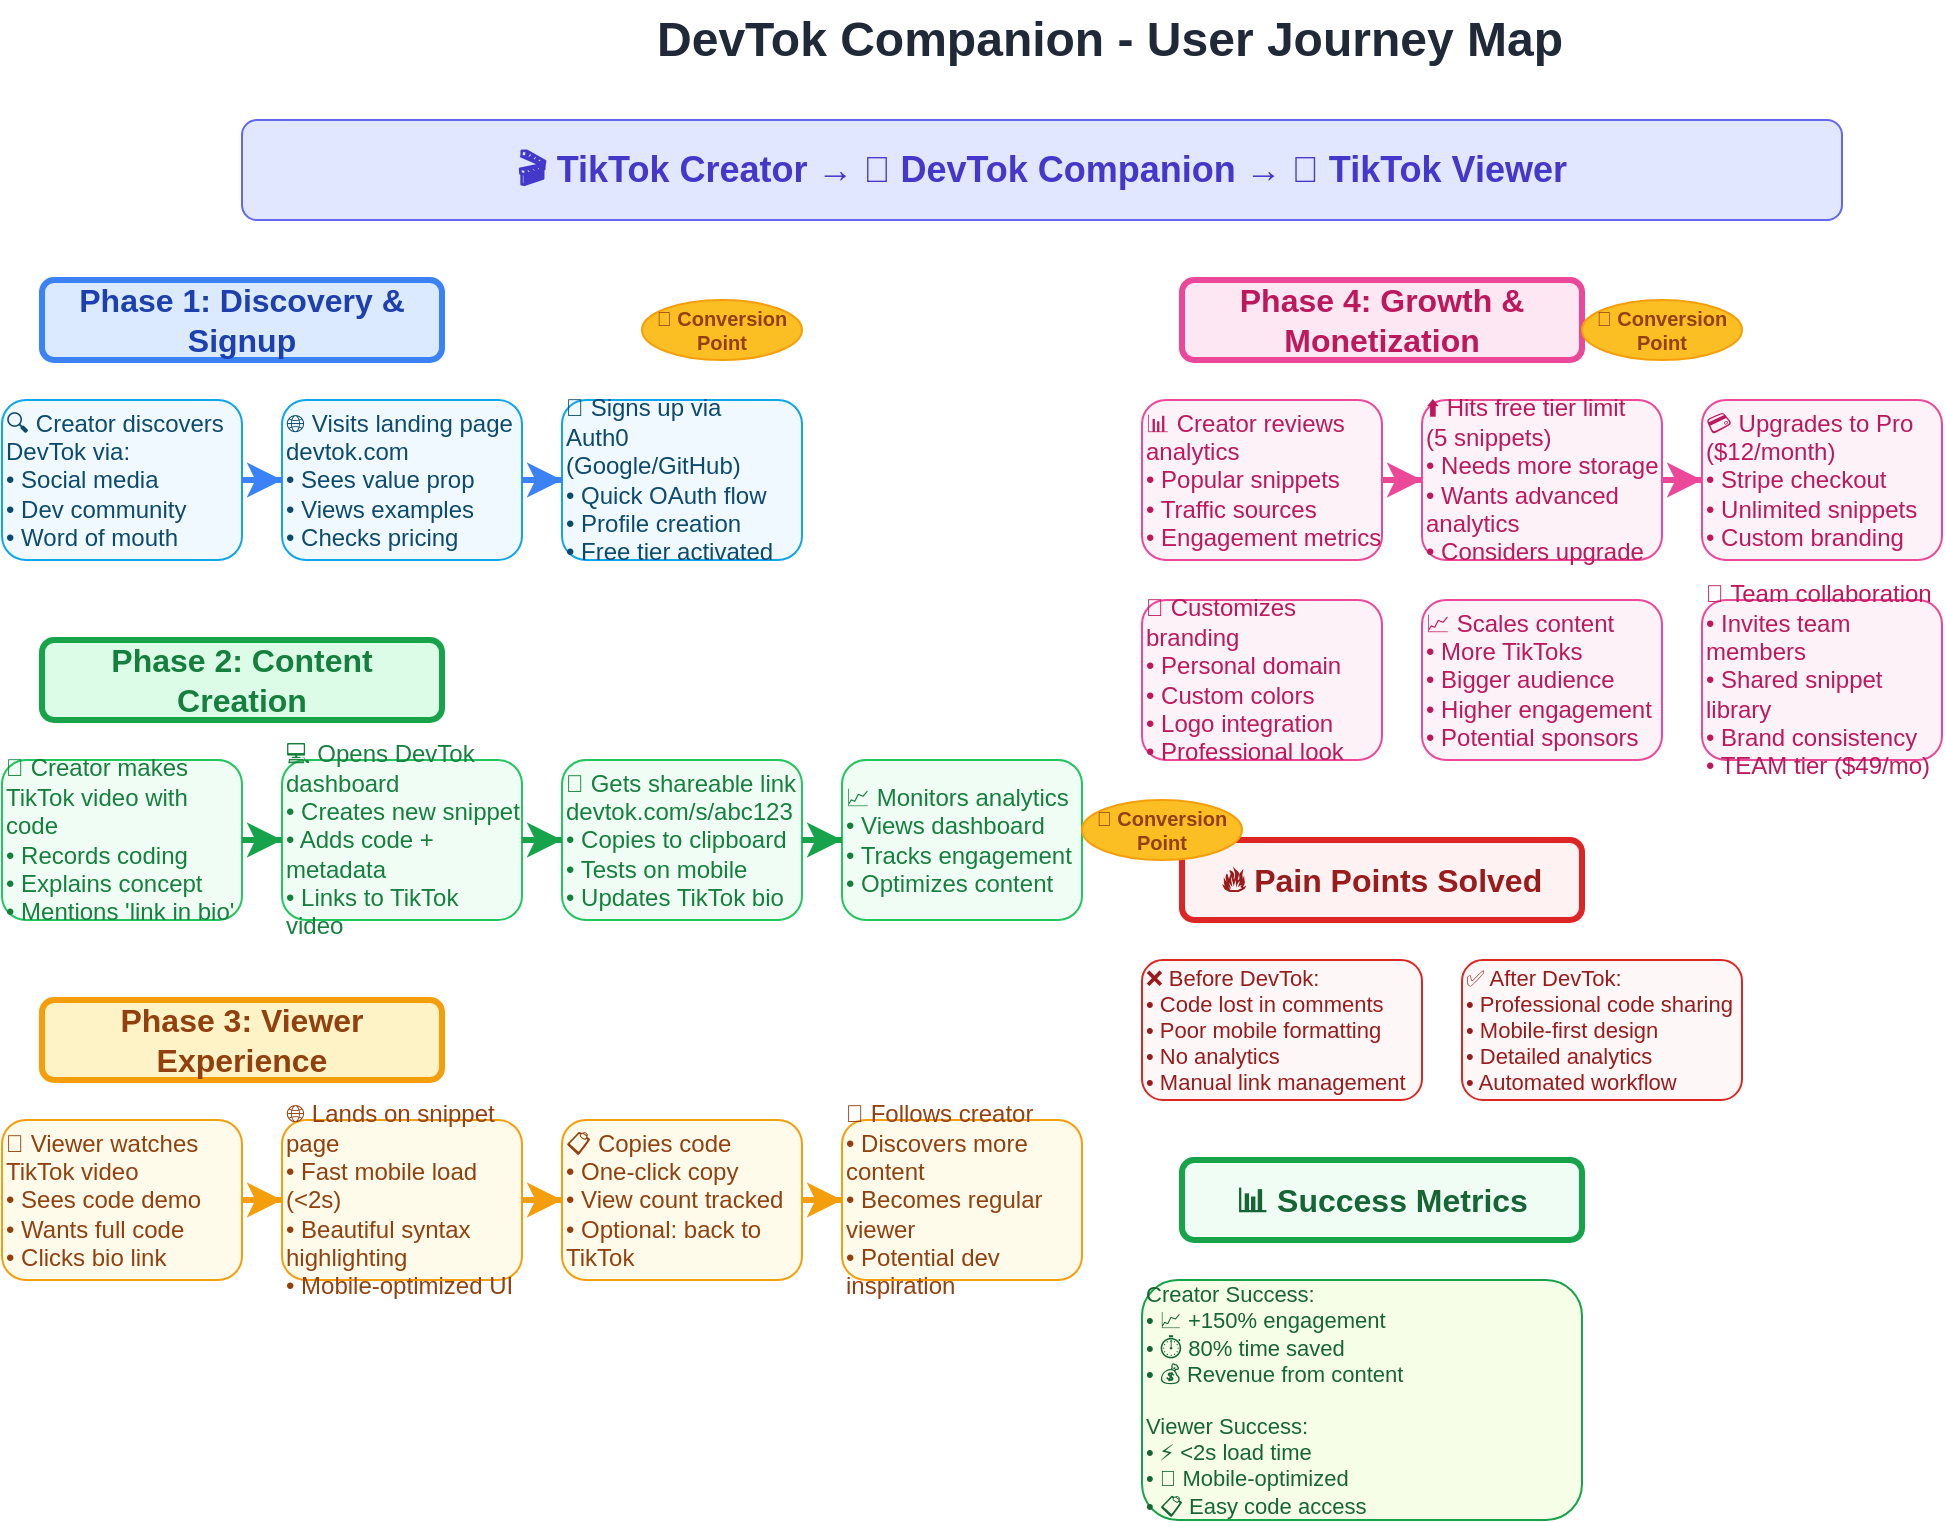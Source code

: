 <mxfile version="24.7.0" type="device">
  <diagram name="User Journey" id="0">
    <mxGraphModel dx="1422" dy="794" grid="1" gridSize="10" guides="1" tooltips="1" connect="1" arrows="1" fold="1" page="1" pageScale="1" pageWidth="1169" pageHeight="827" math="0" shadow="0">
      <root>
        <mxCell id="0" />
        <mxCell id="1" parent="0" />
        
        <mxCell id="2" value="DevTok Companion - User Journey Map" style="text;html=1;strokeColor=none;fillColor=none;align=center;verticalAlign=middle;whiteSpace=wrap;rounded=0;fontSize=24;fontStyle=1;fontColor=#1f2937;" vertex="1" parent="1">
          <mxGeometry x="284" y="20" width="600" height="40" as="geometry" />
        </mxCell>

        <mxCell id="3" value="🎬 TikTok Creator → 📱 DevTok Companion → 👀 TikTok Viewer" style="text;html=1;strokeColor=#6366f1;fillColor=#e0e7ff;align=center;verticalAlign=middle;whiteSpace=wrap;rounded=1;fontSize=18;fontStyle=1;fontColor=#4338ca;" vertex="1" parent="1">
          <mxGeometry x="150" y="80" width="800" height="50" as="geometry" />
        </mxCell>

        <mxCell id="4" value="Phase 1: Discovery &amp; Signup" style="rounded=1;whiteSpace=wrap;html=1;fillColor=#dbeafe;strokeColor=#3b82f6;strokeWidth=3;fontSize=16;fontStyle=1;fontColor=#1e40af;" vertex="1" parent="1">
          <mxGeometry x="50" y="160" width="200" height="40" as="geometry" />
        </mxCell>

        <mxCell id="5" value="🔍 Creator discovers&#xa;DevTok via:&#xa;• Social media&#xa;• Dev community&#xa;• Word of mouth" style="rounded=1;whiteSpace=wrap;html=1;fillColor=#f0f9ff;strokeColor=#0ea5e9;fontSize=12;fontColor=#0c4a6e;align=left;" vertex="1" parent="1">
          <mxGeometry x="30" y="220" width="120" height="80" as="geometry" />
        </mxCell>

        <mxCell id="6" value="🌐 Visits landing page&#xa;devtok.com&#xa;• Sees value prop&#xa;• Views examples&#xa;• Checks pricing" style="rounded=1;whiteSpace=wrap;html=1;fillColor=#f0f9ff;strokeColor=#0ea5e9;fontSize=12;fontColor=#0c4a6e;align=left;" vertex="1" parent="1">
          <mxGeometry x="170" y="220" width="120" height="80" as="geometry" />
        </mxCell>

        <mxCell id="7" value="🔐 Signs up via&#xa;Auth0 (Google/GitHub)&#xa;• Quick OAuth flow&#xa;• Profile creation&#xa;• Free tier activated" style="rounded=1;whiteSpace=wrap;html=1;fillColor=#f0f9ff;strokeColor=#0ea5e9;fontSize=12;fontColor=#0c4a6e;align=left;" vertex="1" parent="1">
          <mxGeometry x="310" y="220" width="120" height="80" as="geometry" />
        </mxCell>

        <mxCell id="8" value="Phase 2: Content Creation" style="rounded=1;whiteSpace=wrap;html=1;fillColor=#dcfce7;strokeColor=#16a34a;strokeWidth=3;fontSize=16;fontStyle=1;fontColor=#15803d;" vertex="1" parent="1">
          <mxGeometry x="50" y="340" width="200" height="40" as="geometry" />
        </mxCell>

        <mxCell id="9" value="📱 Creator makes&#xa;TikTok video with code&#xa;• Records coding&#xa;• Explains concept&#xa;• Mentions 'link in bio'" style="rounded=1;whiteSpace=wrap;html=1;fillColor=#f0fdf4;strokeColor=#22c55e;fontSize=12;fontColor=#15803d;align=left;" vertex="1" parent="1">
          <mxGeometry x="30" y="400" width="120" height="80" as="geometry" />
        </mxCell>

        <mxCell id="10" value="💻 Opens DevTok&#xa;dashboard&#xa;• Creates new snippet&#xa;• Adds code + metadata&#xa;• Links to TikTok video" style="rounded=1;whiteSpace=wrap;html=1;fillColor=#f0fdf4;strokeColor=#22c55e;fontSize=12;fontColor=#15803d;align=left;" vertex="1" parent="1">
          <mxGeometry x="170" y="400" width="120" height="80" as="geometry" />
        </mxCell>

        <mxCell id="11" value="🔗 Gets shareable link&#xa;devtok.com/s/abc123&#xa;• Copies to clipboard&#xa;• Tests on mobile&#xa;• Updates TikTok bio" style="rounded=1;whiteSpace=wrap;html=1;fillColor=#f0fdf4;strokeColor=#22c55e;fontSize=12;fontColor=#15803d;align=left;" vertex="1" parent="1">
          <mxGeometry x="310" y="400" width="120" height="80" as="geometry" />
        </mxCell>

        <mxCell id="12" value="📈 Monitors analytics&#xa;• Views dashboard&#xa;• Tracks engagement&#xa;• Optimizes content" style="rounded=1;whiteSpace=wrap;html=1;fillColor=#f0fdf4;strokeColor=#22c55e;fontSize=12;fontColor=#15803d;align=left;" vertex="1" parent="1">
          <mxGeometry x="450" y="400" width="120" height="80" as="geometry" />
        </mxCell>

        <mxCell id="13" value="Phase 3: Viewer Experience" style="rounded=1;whiteSpace=wrap;html=1;fillColor=#fef3c7;strokeColor=#f59e0b;strokeWidth=3;fontSize=16;fontStyle=1;fontColor=#92400e;" vertex="1" parent="1">
          <mxGeometry x="50" y="520" width="200" height="40" as="geometry" />
        </mxCell>

        <mxCell id="14" value="📱 Viewer watches&#xa;TikTok video&#xa;• Sees code demo&#xa;• Wants full code&#xa;• Clicks bio link" style="rounded=1;whiteSpace=wrap;html=1;fillColor=#fffbeb;strokeColor=#f59e0b;fontSize=12;fontColor=#92400e;align=left;" vertex="1" parent="1">
          <mxGeometry x="30" y="580" width="120" height="80" as="geometry" />
        </mxCell>

        <mxCell id="15" value="🌐 Lands on snippet page&#xa;• Fast mobile load (&lt;2s)&#xa;• Beautiful syntax highlighting&#xa;• Mobile-optimized UI" style="rounded=1;whiteSpace=wrap;html=1;fillColor=#fffbeb;strokeColor=#f59e0b;fontSize=12;fontColor=#92400e;align=left;" vertex="1" parent="1">
          <mxGeometry x="170" y="580" width="120" height="80" as="geometry" />
        </mxCell>

        <mxCell id="16" value="📋 Copies code&#xa;• One-click copy&#xa;• View count tracked&#xa;• Optional: back to TikTok" style="rounded=1;whiteSpace=wrap;html=1;fillColor=#fffbeb;strokeColor=#f59e0b;fontSize=12;fontColor=#92400e;align=left;" vertex="1" parent="1">
          <mxGeometry x="310" y="580" width="120" height="80" as="geometry" />
        </mxCell>

        <mxCell id="17" value="🔄 Follows creator&#xa;• Discovers more content&#xa;• Becomes regular viewer&#xa;• Potential dev inspiration" style="rounded=1;whiteSpace=wrap;html=1;fillColor=#fffbeb;strokeColor=#f59e0b;fontSize=12;fontColor=#92400e;align=left;" vertex="1" parent="1">
          <mxGeometry x="450" y="580" width="120" height="80" as="geometry" />
        </mxCell>

        <mxCell id="18" value="Phase 4: Growth &amp; Monetization" style="rounded=1;whiteSpace=wrap;html=1;fillColor=#fce7f3;strokeColor=#ec4899;strokeWidth=3;fontSize=16;fontStyle=1;fontColor=#be185d;" vertex="1" parent="1">
          <mxGeometry x="620" y="160" width="200" height="40" as="geometry" />
        </mxCell>

        <mxCell id="19" value="📊 Creator reviews&#xa;analytics&#xa;• Popular snippets&#xa;• Traffic sources&#xa;• Engagement metrics" style="rounded=1;whiteSpace=wrap;html=1;fillColor=#fdf2f8;strokeColor=#ec4899;fontSize=12;fontColor=#be185d;align=left;" vertex="1" parent="1">
          <mxGeometry x="600" y="220" width="120" height="80" as="geometry" />
        </mxCell>

        <mxCell id="20" value="⬆️ Hits free tier limit&#xa;(5 snippets)&#xa;• Needs more storage&#xa;• Wants advanced analytics&#xa;• Considers upgrade" style="rounded=1;whiteSpace=wrap;html=1;fillColor=#fdf2f8;strokeColor=#ec4899;fontSize=12;fontColor=#be185d;align=left;" vertex="1" parent="1">
          <mxGeometry x="740" y="220" width="120" height="80" as="geometry" />
        </mxCell>

        <mxCell id="21" value="💳 Upgrades to Pro&#xa;($12/month)&#xa;• Stripe checkout&#xa;• Unlimited snippets&#xa;• Custom branding" style="rounded=1;whiteSpace=wrap;html=1;fillColor=#fdf2f8;strokeColor=#ec4899;fontSize=12;fontColor=#be185d;align=left;" vertex="1" parent="1">
          <mxGeometry x="880" y="220" width="120" height="80" as="geometry" />
        </mxCell>

        <mxCell id="22" value="🎨 Customizes branding&#xa;• Personal domain&#xa;• Custom colors&#xa;• Logo integration&#xa;• Professional look" style="rounded=1;whiteSpace=wrap;html=1;fillColor=#fdf2f8;strokeColor=#ec4899;fontSize=12;fontColor=#be185d;align=left;" vertex="1" parent="1">
          <mxGeometry x="600" y="320" width="120" height="80" as="geometry" />
        </mxCell>

        <mxCell id="23" value="📈 Scales content&#xa;• More TikToks&#xa;• Bigger audience&#xa;• Higher engagement&#xa;• Potential sponsors" style="rounded=1;whiteSpace=wrap;html=1;fillColor=#fdf2f8;strokeColor=#ec4899;fontSize=12;fontColor=#be185d;align=left;" vertex="1" parent="1">
          <mxGeometry x="740" y="320" width="120" height="80" as="geometry" />
        </mxCell>

        <mxCell id="24" value="👥 Team collaboration&#xa;• Invites team members&#xa;• Shared snippet library&#xa;• Brand consistency&#xa;• TEAM tier ($49/mo)" style="rounded=1;whiteSpace=wrap;html=1;fillColor=#fdf2f8;strokeColor=#ec4899;fontSize=12;fontColor=#be185d;align=left;" vertex="1" parent="1">
          <mxGeometry x="880" y="320" width="120" height="80" as="geometry" />
        </mxCell>

        <mxCell id="25" value="🔥 Pain Points Solved" style="rounded=1;whiteSpace=wrap;html=1;fillColor=#fef2f2;strokeColor=#dc2626;strokeWidth=3;fontSize=16;fontStyle=1;fontColor=#991b1b;" vertex="1" parent="1">
          <mxGeometry x="620" y="440" width="200" height="40" as="geometry" />
        </mxCell>

        <mxCell id="26" value="❌ Before DevTok:&#xa;• Code lost in comments&#xa;• Poor mobile formatting&#xa;• No analytics&#xa;• Manual link management" style="rounded=1;whiteSpace=wrap;html=1;fillColor=#fef7f7;strokeColor=#dc2626;fontSize=11;fontColor=#991b1b;align=left;" vertex="1" parent="1">
          <mxGeometry x="600" y="500" width="140" height="70" as="geometry" />
        </mxCell>

        <mxCell id="27" value="✅ After DevTok:&#xa;• Professional code sharing&#xa;• Mobile-first design&#xa;• Detailed analytics&#xa;• Automated workflow" style="rounded=1;whiteSpace=wrap;html=1;fillColor=#fef7f7;strokeColor=#dc2626;fontSize=11;fontColor=#991b1b;align=left;" vertex="1" parent="1">
          <mxGeometry x="760" y="500" width="140" height="70" as="geometry" />
        </mxCell>

        <mxCell id="28" value="📊 Success Metrics" style="rounded=1;whiteSpace=wrap;html=1;fillColor=#f0fdf4;strokeColor=#16a34a;strokeWidth=3;fontSize=16;fontStyle=1;fontColor=#166534;" vertex="1" parent="1">
          <mxGeometry x="620" y="600" width="200" height="40" as="geometry" />
        </mxCell>

        <mxCell id="29" value="Creator Success:&#xa;• 📈 +150% engagement&#xa;• ⏱️ 80% time saved&#xa;• 💰 Revenue from content&#xa;&#xa;Viewer Success:&#xa;• ⚡ &lt;2s load time&#xa;• 📱 Mobile-optimized&#xa;• 📋 Easy code access" style="rounded=1;whiteSpace=wrap;html=1;fillColor=#f7fee7;strokeColor=#16a34a;fontSize=11;fontColor=#166534;align=left;" vertex="1" parent="1">
          <mxGeometry x="600" y="660" width="220" height="120" as="geometry" />
        </mxCell>

        <mxCell id="30" value="🎯 Conversion Point" style="ellipse;whiteSpace=wrap;html=1;fillColor=#fbbf24;strokeColor=#f59e0b;fontColor=#92400e;fontSize=10;fontStyle=1;" vertex="1" parent="1">
          <mxGeometry x="350" y="170" width="80" height="30" as="geometry" />
        </mxCell>

        <mxCell id="31" value="🎯 Conversion Point" style="ellipse;whiteSpace=wrap;html=1;fillColor=#fbbf24;strokeColor=#f59e0b;fontColor=#92400e;fontSize=10;fontStyle=1;" vertex="1" parent="1">
          <mxGeometry x="570" y="420" width="80" height="30" as="geometry" />
        </mxCell>

        <mxCell id="32" value="🎯 Conversion Point" style="ellipse;whiteSpace=wrap;html=1;fillColor=#fbbf24;strokeColor=#f59e0b;fontColor=#92400e;fontSize=10;fontStyle=1;" vertex="1" parent="1">
          <mxGeometry x="820" y="170" width="80" height="30" as="geometry" />
        </mxCell>

        <mxCell id="33" style="edgeStyle=orthogonalEdgeStyle;rounded=0;orthogonalLoop=1;jettySize=auto;html=1;strokeColor=#3b82f6;strokeWidth=3;endArrow=classic;endSize=8;" edge="1" parent="1" source="5" target="6">
          <mxGeometry relative="1" as="geometry" />
        </mxCell>

        <mxCell id="34" style="edgeStyle=orthogonalEdgeStyle;rounded=0;orthogonalLoop=1;jettySize=auto;html=1;strokeColor=#3b82f6;strokeWidth=3;endArrow=classic;endSize=8;" edge="1" parent="1" source="6" target="7">
          <mxGeometry relative="1" as="geometry" />
        </mxCell>

        <mxCell id="35" style="edgeStyle=orthogonalEdgeStyle;rounded=0;orthogonalLoop=1;jettySize=auto;html=1;strokeColor=#16a34a;strokeWidth=3;endArrow=classic;endSize=8;" edge="1" parent="1" source="9" target="10">
          <mxGeometry relative="1" as="geometry" />
        </mxCell>

        <mxCell id="36" style="edgeStyle=orthogonalEdgeStyle;rounded=0;orthogonalLoop=1;jettySize=auto;html=1;strokeColor=#16a34a;strokeWidth=3;endArrow=classic;endSize=8;" edge="1" parent="1" source="10" target="11">
          <mxGeometry relative="1" as="geometry" />
        </mxCell>

        <mxCell id="37" style="edgeStyle=orthogonalEdgeStyle;rounded=0;orthogonalLoop=1;jettySize=auto;html=1;strokeColor=#16a34a;strokeWidth=3;endArrow=classic;endSize=8;" edge="1" parent="1" source="11" target="12">
          <mxGeometry relative="1" as="geometry" />
        </mxCell>

        <mxCell id="38" style="edgeStyle=orthogonalEdgeStyle;rounded=0;orthogonalLoop=1;jettySize=auto;html=1;strokeColor=#f59e0b;strokeWidth=3;endArrow=classic;endSize=8;" edge="1" parent="1" source="14" target="15">
          <mxGeometry relative="1" as="geometry" />
        </mxCell>

        <mxCell id="39" style="edgeStyle=orthogonalEdgeStyle;rounded=0;orthogonalLoop=1;jettySize=auto;html=1;strokeColor=#f59e0b;strokeWidth=3;endArrow=classic;endSize=8;" edge="1" parent="1" source="15" target="16">
          <mxGeometry relative="1" as="geometry" />
        </mxCell>

        <mxCell id="40" style="edgeStyle=orthogonalEdgeStyle;rounded=0;orthogonalLoop=1;jettySize=auto;html=1;strokeColor=#f59e0b;strokeWidth=3;endArrow=classic;endSize=8;" edge="1" parent="1" source="16" target="17">
          <mxGeometry relative="1" as="geometry" />
        </mxCell>

        <mxCell id="41" style="edgeStyle=orthogonalEdgeStyle;rounded=0;orthogonalLoop=1;jettySize=auto;html=1;strokeColor=#ec4899;strokeWidth=3;endArrow=classic;endSize=8;" edge="1" parent="1" source="19" target="20">
          <mxGeometry relative="1" as="geometry" />
        </mxCell>

        <mxCell id="42" style="edgeStyle=orthogonalEdgeStyle;rounded=0;orthogonalLoop=1;jettySize=auto;html=1;strokeColor=#ec4899;strokeWidth=3;endArrow=classic;endSize=8;" edge="1" parent="1" source="20" target="21">
          <mxGeometry relative="1" as="geometry" />
        </mxCell>

      </root>
    </mxGraphModel>
  </diagram>
</mxfile>
